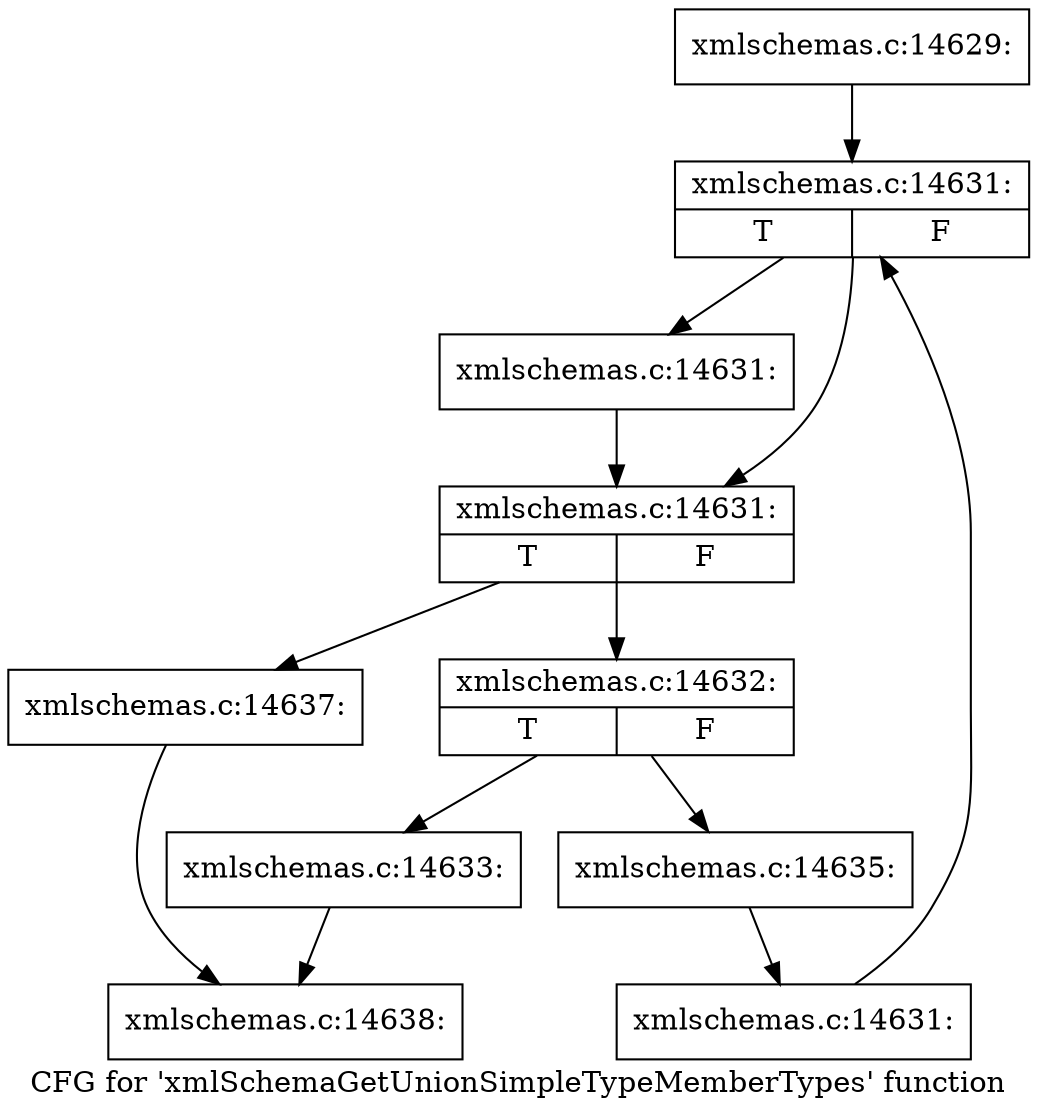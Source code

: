 digraph "CFG for 'xmlSchemaGetUnionSimpleTypeMemberTypes' function" {
	label="CFG for 'xmlSchemaGetUnionSimpleTypeMemberTypes' function";

	Node0x512d8b0 [shape=record,label="{xmlschemas.c:14629:}"];
	Node0x512d8b0 -> Node0x5132a10;
	Node0x5132a10 [shape=record,label="{xmlschemas.c:14631:|{<s0>T|<s1>F}}"];
	Node0x5132a10 -> Node0x512db10;
	Node0x5132a10 -> Node0x512dac0;
	Node0x512db10 [shape=record,label="{xmlschemas.c:14631:}"];
	Node0x512db10 -> Node0x512dac0;
	Node0x512dac0 [shape=record,label="{xmlschemas.c:14631:|{<s0>T|<s1>F}}"];
	Node0x512dac0 -> Node0x5133690;
	Node0x512dac0 -> Node0x512da40;
	Node0x5133690 [shape=record,label="{xmlschemas.c:14632:|{<s0>T|<s1>F}}"];
	Node0x5133690 -> Node0x5133880;
	Node0x5133690 -> Node0x5133920;
	Node0x5133880 [shape=record,label="{xmlschemas.c:14633:}"];
	Node0x5133880 -> Node0x5132b40;
	Node0x5133920 [shape=record,label="{xmlschemas.c:14635:}"];
	Node0x5133920 -> Node0x51338d0;
	Node0x51338d0 [shape=record,label="{xmlschemas.c:14631:}"];
	Node0x51338d0 -> Node0x5132a10;
	Node0x512da40 [shape=record,label="{xmlschemas.c:14637:}"];
	Node0x512da40 -> Node0x5132b40;
	Node0x5132b40 [shape=record,label="{xmlschemas.c:14638:}"];
}
